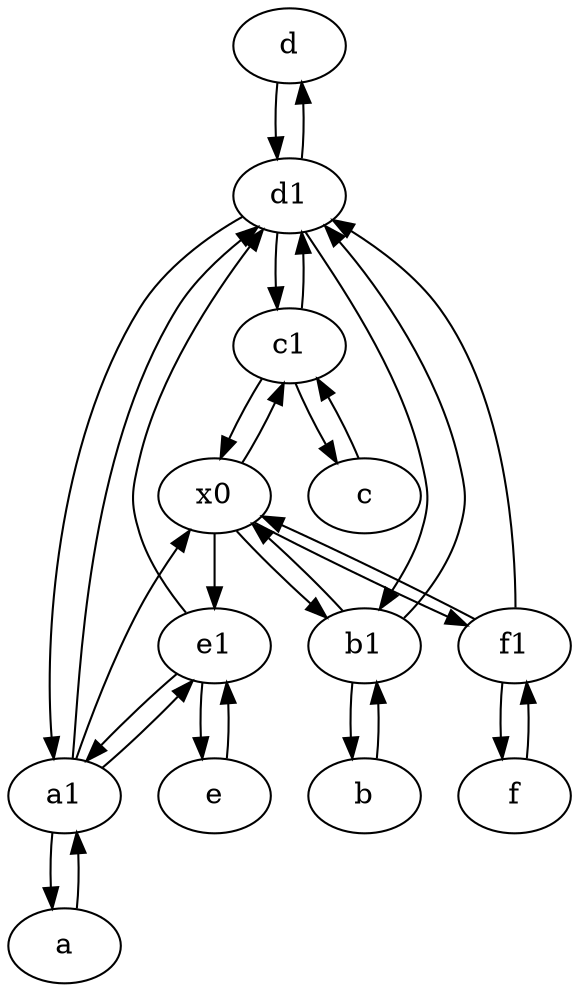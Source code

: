 digraph  {
	d [pos="20,30!"];
	c [pos="20,10!"];
	a1 [pos="40,15!"];
	e1 [pos="25,45!"];
	a [pos="40,10!"];
	b1 [pos="45,20!"];
	f1;
	d1 [pos="25,30!"];
	b [pos="50,20!"];
	f [pos="15,45!"];
	e [pos="30,50!"];
	c1 [pos="30,15!"];
	x0;
	a1 -> d1;
	e1 -> e;
	f1 -> x0;
	b1 -> d1;
	e1 -> d1;
	f1 -> f;
	f1 -> d1;
	a1 -> a;
	c1 -> x0;
	d -> d1;
	d1 -> c1;
	e -> e1;
	c1 -> c;
	f -> f1;
	x0 -> f1;
	d1 -> a1;
	x0 -> e1;
	x0 -> b1;
	d1 -> d;
	b1 -> x0;
	c1 -> d1;
	d1 -> b1;
	a1 -> e1;
	b1 -> b;
	b -> b1;
	e1 -> a1;
	a1 -> x0;
	c -> c1;
	a -> a1;
	x0 -> c1;

	}